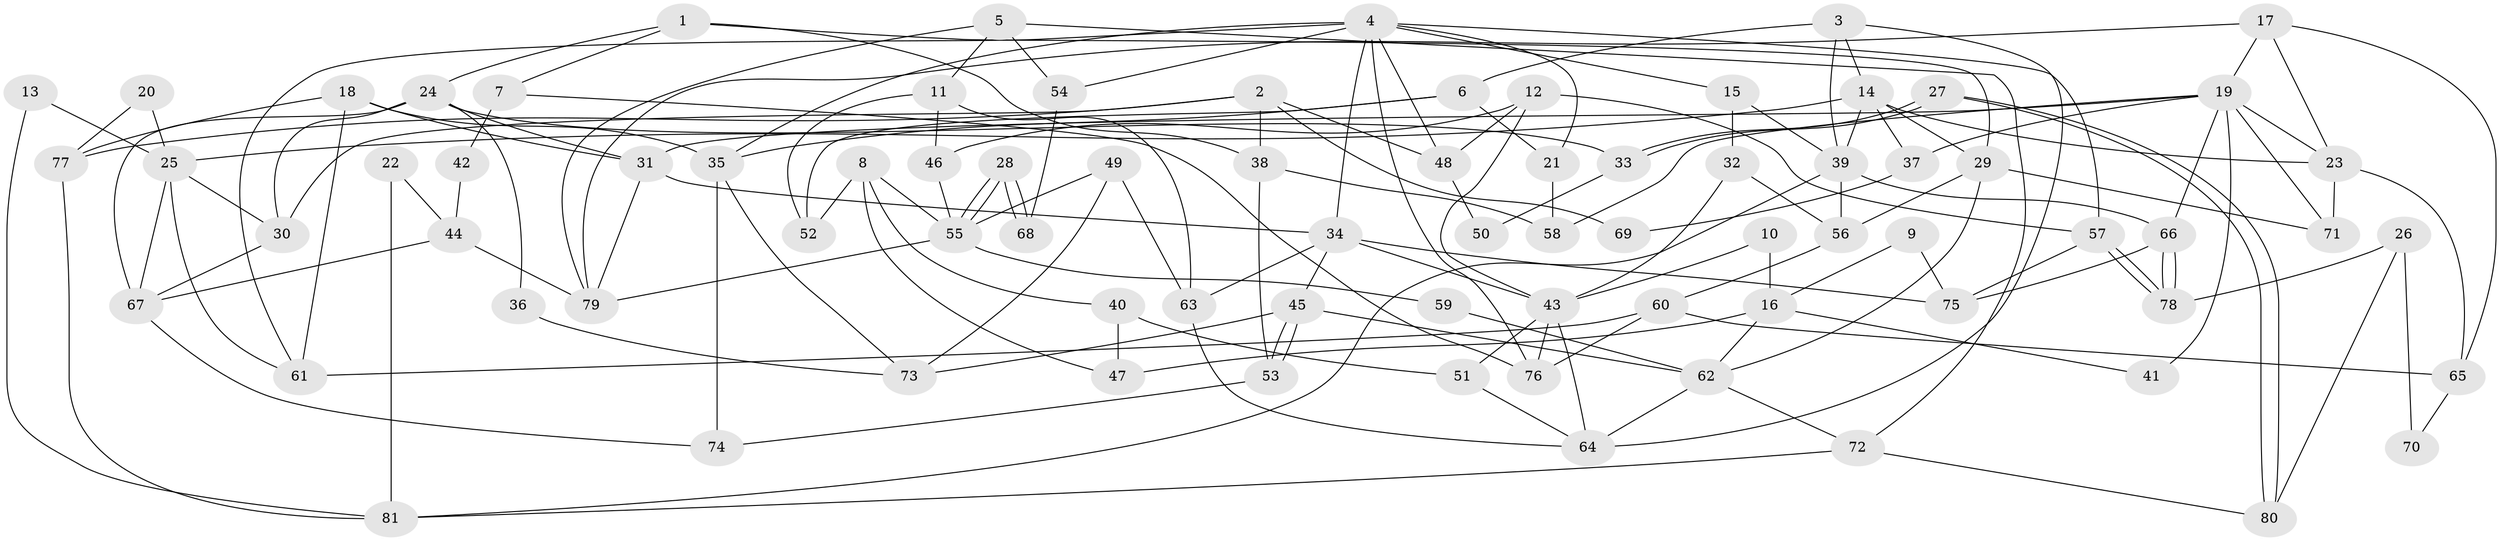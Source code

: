 // coarse degree distribution, {5: 0.2, 6: 0.12, 12: 0.02, 4: 0.24, 3: 0.18, 7: 0.06, 8: 0.06, 2: 0.08, 9: 0.04}
// Generated by graph-tools (version 1.1) at 2025/41/03/06/25 10:41:56]
// undirected, 81 vertices, 162 edges
graph export_dot {
graph [start="1"]
  node [color=gray90,style=filled];
  1;
  2;
  3;
  4;
  5;
  6;
  7;
  8;
  9;
  10;
  11;
  12;
  13;
  14;
  15;
  16;
  17;
  18;
  19;
  20;
  21;
  22;
  23;
  24;
  25;
  26;
  27;
  28;
  29;
  30;
  31;
  32;
  33;
  34;
  35;
  36;
  37;
  38;
  39;
  40;
  41;
  42;
  43;
  44;
  45;
  46;
  47;
  48;
  49;
  50;
  51;
  52;
  53;
  54;
  55;
  56;
  57;
  58;
  59;
  60;
  61;
  62;
  63;
  64;
  65;
  66;
  67;
  68;
  69;
  70;
  71;
  72;
  73;
  74;
  75;
  76;
  77;
  78;
  79;
  80;
  81;
  1 -- 29;
  1 -- 24;
  1 -- 7;
  1 -- 38;
  2 -- 38;
  2 -- 77;
  2 -- 30;
  2 -- 48;
  2 -- 69;
  3 -- 39;
  3 -- 14;
  3 -- 6;
  3 -- 64;
  4 -- 48;
  4 -- 34;
  4 -- 15;
  4 -- 21;
  4 -- 35;
  4 -- 54;
  4 -- 57;
  4 -- 61;
  4 -- 76;
  5 -- 11;
  5 -- 79;
  5 -- 54;
  5 -- 72;
  6 -- 35;
  6 -- 21;
  6 -- 52;
  7 -- 76;
  7 -- 42;
  8 -- 52;
  8 -- 55;
  8 -- 40;
  8 -- 47;
  9 -- 75;
  9 -- 16;
  10 -- 16;
  10 -- 43;
  11 -- 63;
  11 -- 46;
  11 -- 52;
  12 -- 57;
  12 -- 43;
  12 -- 46;
  12 -- 48;
  13 -- 25;
  13 -- 81;
  14 -- 25;
  14 -- 23;
  14 -- 29;
  14 -- 37;
  14 -- 39;
  15 -- 39;
  15 -- 32;
  16 -- 47;
  16 -- 62;
  16 -- 41;
  17 -- 23;
  17 -- 19;
  17 -- 65;
  17 -- 79;
  18 -- 61;
  18 -- 35;
  18 -- 31;
  18 -- 77;
  19 -- 23;
  19 -- 58;
  19 -- 31;
  19 -- 37;
  19 -- 41;
  19 -- 66;
  19 -- 71;
  20 -- 77;
  20 -- 25;
  21 -- 58;
  22 -- 44;
  22 -- 81;
  23 -- 65;
  23 -- 71;
  24 -- 31;
  24 -- 30;
  24 -- 33;
  24 -- 36;
  24 -- 67;
  25 -- 30;
  25 -- 61;
  25 -- 67;
  26 -- 80;
  26 -- 78;
  26 -- 70;
  27 -- 80;
  27 -- 80;
  27 -- 33;
  27 -- 33;
  28 -- 68;
  28 -- 68;
  28 -- 55;
  28 -- 55;
  29 -- 62;
  29 -- 56;
  29 -- 71;
  30 -- 67;
  31 -- 34;
  31 -- 79;
  32 -- 56;
  32 -- 43;
  33 -- 50;
  34 -- 75;
  34 -- 43;
  34 -- 45;
  34 -- 63;
  35 -- 73;
  35 -- 74;
  36 -- 73;
  37 -- 69;
  38 -- 53;
  38 -- 58;
  39 -- 66;
  39 -- 56;
  39 -- 81;
  40 -- 51;
  40 -- 47;
  42 -- 44;
  43 -- 51;
  43 -- 64;
  43 -- 76;
  44 -- 79;
  44 -- 67;
  45 -- 53;
  45 -- 53;
  45 -- 62;
  45 -- 73;
  46 -- 55;
  48 -- 50;
  49 -- 55;
  49 -- 63;
  49 -- 73;
  51 -- 64;
  53 -- 74;
  54 -- 68;
  55 -- 79;
  55 -- 59;
  56 -- 60;
  57 -- 78;
  57 -- 78;
  57 -- 75;
  59 -- 62;
  60 -- 76;
  60 -- 61;
  60 -- 65;
  62 -- 64;
  62 -- 72;
  63 -- 64;
  65 -- 70;
  66 -- 78;
  66 -- 78;
  66 -- 75;
  67 -- 74;
  72 -- 80;
  72 -- 81;
  77 -- 81;
}
